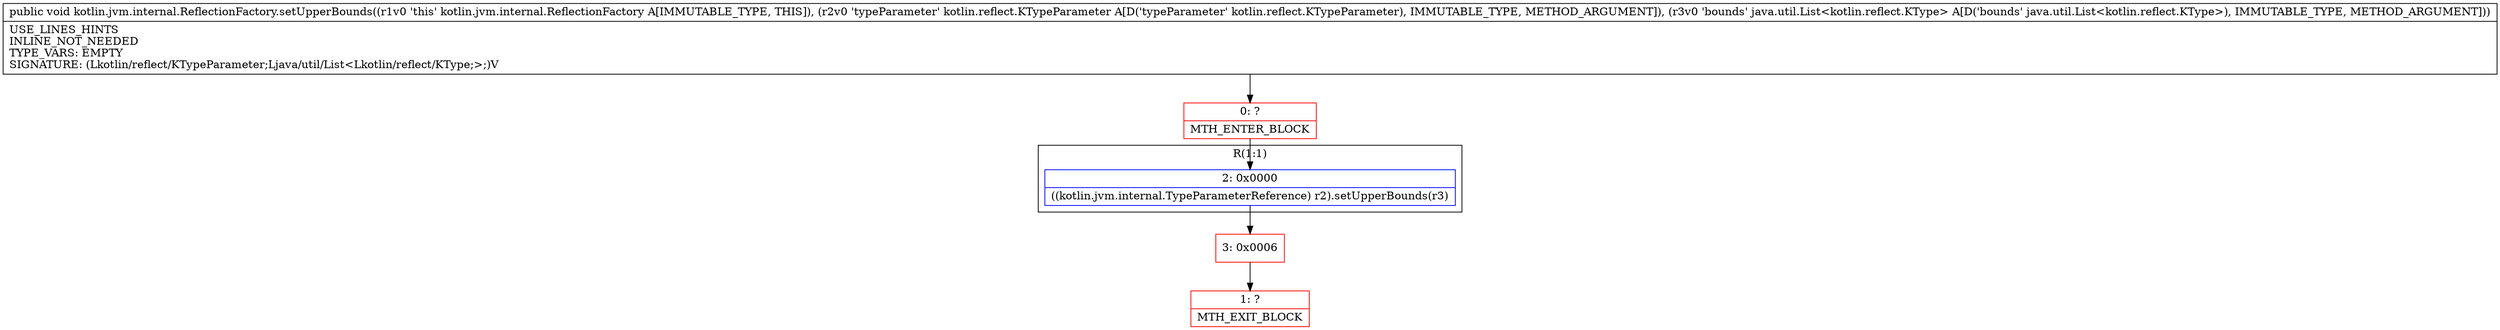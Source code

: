digraph "CFG forkotlin.jvm.internal.ReflectionFactory.setUpperBounds(Lkotlin\/reflect\/KTypeParameter;Ljava\/util\/List;)V" {
subgraph cluster_Region_1235827929 {
label = "R(1:1)";
node [shape=record,color=blue];
Node_2 [shape=record,label="{2\:\ 0x0000|((kotlin.jvm.internal.TypeParameterReference) r2).setUpperBounds(r3)\l}"];
}
Node_0 [shape=record,color=red,label="{0\:\ ?|MTH_ENTER_BLOCK\l}"];
Node_3 [shape=record,color=red,label="{3\:\ 0x0006}"];
Node_1 [shape=record,color=red,label="{1\:\ ?|MTH_EXIT_BLOCK\l}"];
MethodNode[shape=record,label="{public void kotlin.jvm.internal.ReflectionFactory.setUpperBounds((r1v0 'this' kotlin.jvm.internal.ReflectionFactory A[IMMUTABLE_TYPE, THIS]), (r2v0 'typeParameter' kotlin.reflect.KTypeParameter A[D('typeParameter' kotlin.reflect.KTypeParameter), IMMUTABLE_TYPE, METHOD_ARGUMENT]), (r3v0 'bounds' java.util.List\<kotlin.reflect.KType\> A[D('bounds' java.util.List\<kotlin.reflect.KType\>), IMMUTABLE_TYPE, METHOD_ARGUMENT]))  | USE_LINES_HINTS\lINLINE_NOT_NEEDED\lTYPE_VARS: EMPTY\lSIGNATURE: (Lkotlin\/reflect\/KTypeParameter;Ljava\/util\/List\<Lkotlin\/reflect\/KType;\>;)V\l}"];
MethodNode -> Node_0;Node_2 -> Node_3;
Node_0 -> Node_2;
Node_3 -> Node_1;
}

